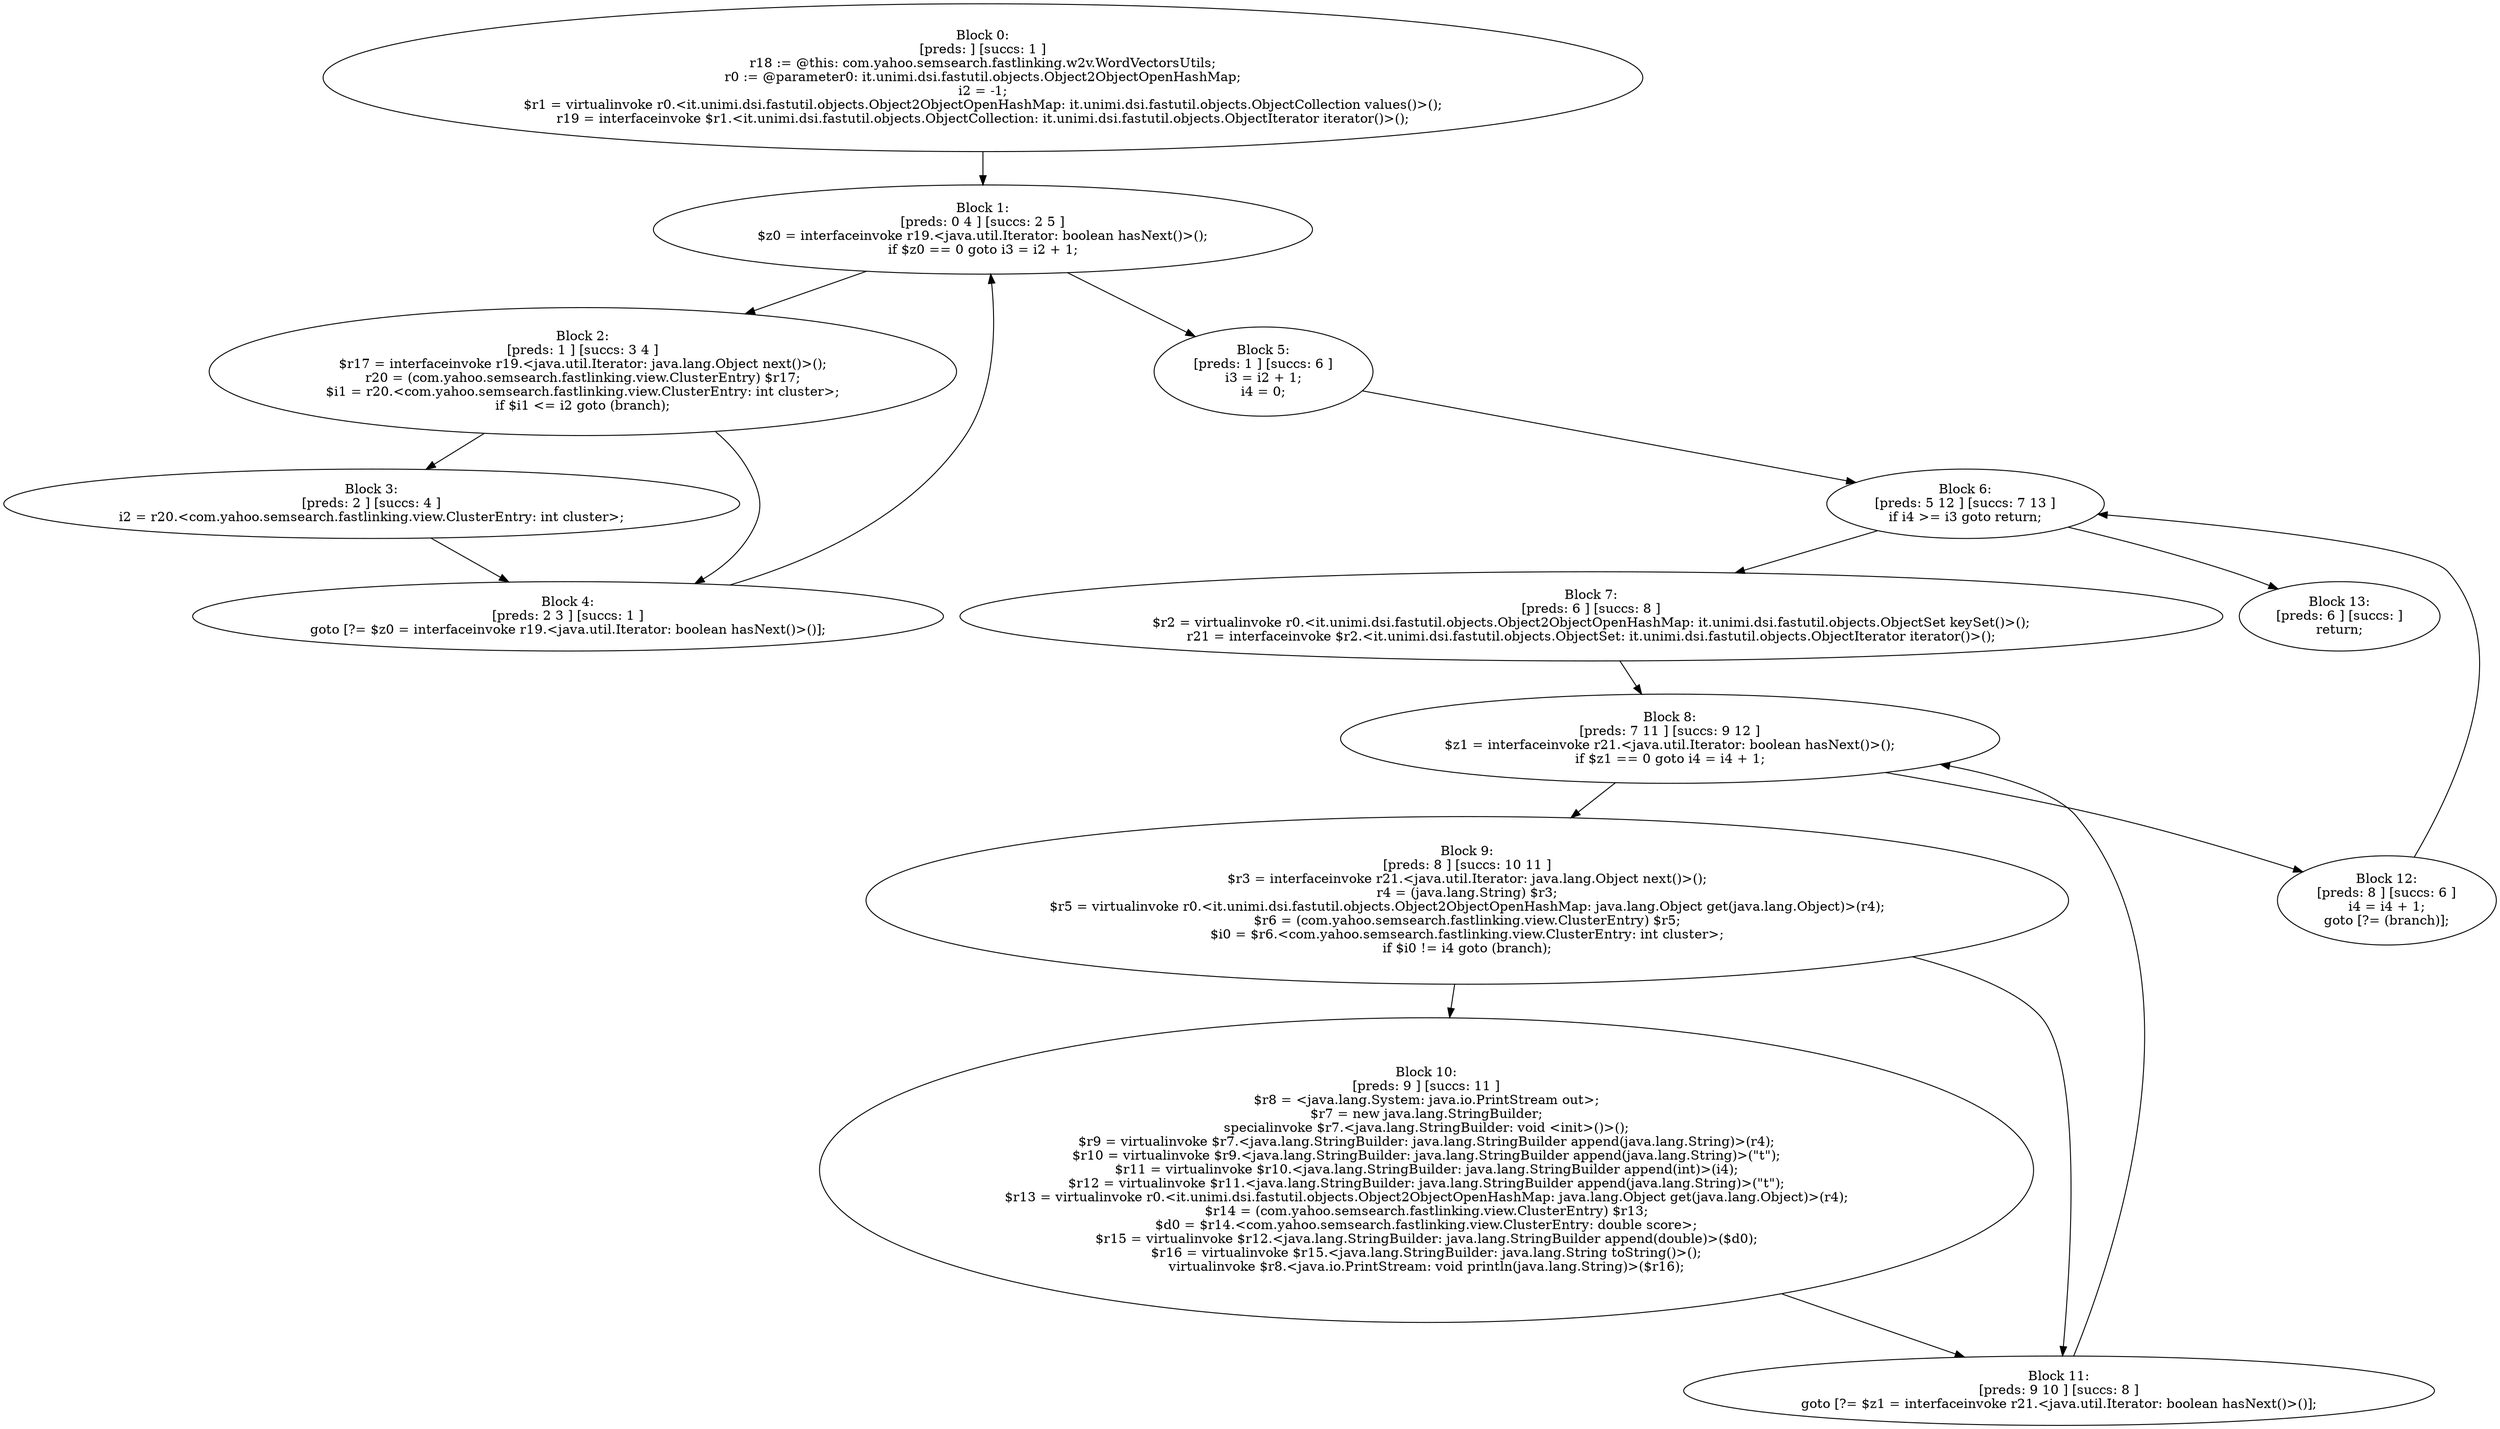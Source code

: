 digraph "unitGraph" {
    "Block 0:
[preds: ] [succs: 1 ]
r18 := @this: com.yahoo.semsearch.fastlinking.w2v.WordVectorsUtils;
r0 := @parameter0: it.unimi.dsi.fastutil.objects.Object2ObjectOpenHashMap;
i2 = -1;
$r1 = virtualinvoke r0.<it.unimi.dsi.fastutil.objects.Object2ObjectOpenHashMap: it.unimi.dsi.fastutil.objects.ObjectCollection values()>();
r19 = interfaceinvoke $r1.<it.unimi.dsi.fastutil.objects.ObjectCollection: it.unimi.dsi.fastutil.objects.ObjectIterator iterator()>();
"
    "Block 1:
[preds: 0 4 ] [succs: 2 5 ]
$z0 = interfaceinvoke r19.<java.util.Iterator: boolean hasNext()>();
if $z0 == 0 goto i3 = i2 + 1;
"
    "Block 2:
[preds: 1 ] [succs: 3 4 ]
$r17 = interfaceinvoke r19.<java.util.Iterator: java.lang.Object next()>();
r20 = (com.yahoo.semsearch.fastlinking.view.ClusterEntry) $r17;
$i1 = r20.<com.yahoo.semsearch.fastlinking.view.ClusterEntry: int cluster>;
if $i1 <= i2 goto (branch);
"
    "Block 3:
[preds: 2 ] [succs: 4 ]
i2 = r20.<com.yahoo.semsearch.fastlinking.view.ClusterEntry: int cluster>;
"
    "Block 4:
[preds: 2 3 ] [succs: 1 ]
goto [?= $z0 = interfaceinvoke r19.<java.util.Iterator: boolean hasNext()>()];
"
    "Block 5:
[preds: 1 ] [succs: 6 ]
i3 = i2 + 1;
i4 = 0;
"
    "Block 6:
[preds: 5 12 ] [succs: 7 13 ]
if i4 >= i3 goto return;
"
    "Block 7:
[preds: 6 ] [succs: 8 ]
$r2 = virtualinvoke r0.<it.unimi.dsi.fastutil.objects.Object2ObjectOpenHashMap: it.unimi.dsi.fastutil.objects.ObjectSet keySet()>();
r21 = interfaceinvoke $r2.<it.unimi.dsi.fastutil.objects.ObjectSet: it.unimi.dsi.fastutil.objects.ObjectIterator iterator()>();
"
    "Block 8:
[preds: 7 11 ] [succs: 9 12 ]
$z1 = interfaceinvoke r21.<java.util.Iterator: boolean hasNext()>();
if $z1 == 0 goto i4 = i4 + 1;
"
    "Block 9:
[preds: 8 ] [succs: 10 11 ]
$r3 = interfaceinvoke r21.<java.util.Iterator: java.lang.Object next()>();
r4 = (java.lang.String) $r3;
$r5 = virtualinvoke r0.<it.unimi.dsi.fastutil.objects.Object2ObjectOpenHashMap: java.lang.Object get(java.lang.Object)>(r4);
$r6 = (com.yahoo.semsearch.fastlinking.view.ClusterEntry) $r5;
$i0 = $r6.<com.yahoo.semsearch.fastlinking.view.ClusterEntry: int cluster>;
if $i0 != i4 goto (branch);
"
    "Block 10:
[preds: 9 ] [succs: 11 ]
$r8 = <java.lang.System: java.io.PrintStream out>;
$r7 = new java.lang.StringBuilder;
specialinvoke $r7.<java.lang.StringBuilder: void <init>()>();
$r9 = virtualinvoke $r7.<java.lang.StringBuilder: java.lang.StringBuilder append(java.lang.String)>(r4);
$r10 = virtualinvoke $r9.<java.lang.StringBuilder: java.lang.StringBuilder append(java.lang.String)>(\"\t\");
$r11 = virtualinvoke $r10.<java.lang.StringBuilder: java.lang.StringBuilder append(int)>(i4);
$r12 = virtualinvoke $r11.<java.lang.StringBuilder: java.lang.StringBuilder append(java.lang.String)>(\"\t\");
$r13 = virtualinvoke r0.<it.unimi.dsi.fastutil.objects.Object2ObjectOpenHashMap: java.lang.Object get(java.lang.Object)>(r4);
$r14 = (com.yahoo.semsearch.fastlinking.view.ClusterEntry) $r13;
$d0 = $r14.<com.yahoo.semsearch.fastlinking.view.ClusterEntry: double score>;
$r15 = virtualinvoke $r12.<java.lang.StringBuilder: java.lang.StringBuilder append(double)>($d0);
$r16 = virtualinvoke $r15.<java.lang.StringBuilder: java.lang.String toString()>();
virtualinvoke $r8.<java.io.PrintStream: void println(java.lang.String)>($r16);
"
    "Block 11:
[preds: 9 10 ] [succs: 8 ]
goto [?= $z1 = interfaceinvoke r21.<java.util.Iterator: boolean hasNext()>()];
"
    "Block 12:
[preds: 8 ] [succs: 6 ]
i4 = i4 + 1;
goto [?= (branch)];
"
    "Block 13:
[preds: 6 ] [succs: ]
return;
"
    "Block 0:
[preds: ] [succs: 1 ]
r18 := @this: com.yahoo.semsearch.fastlinking.w2v.WordVectorsUtils;
r0 := @parameter0: it.unimi.dsi.fastutil.objects.Object2ObjectOpenHashMap;
i2 = -1;
$r1 = virtualinvoke r0.<it.unimi.dsi.fastutil.objects.Object2ObjectOpenHashMap: it.unimi.dsi.fastutil.objects.ObjectCollection values()>();
r19 = interfaceinvoke $r1.<it.unimi.dsi.fastutil.objects.ObjectCollection: it.unimi.dsi.fastutil.objects.ObjectIterator iterator()>();
"->"Block 1:
[preds: 0 4 ] [succs: 2 5 ]
$z0 = interfaceinvoke r19.<java.util.Iterator: boolean hasNext()>();
if $z0 == 0 goto i3 = i2 + 1;
";
    "Block 1:
[preds: 0 4 ] [succs: 2 5 ]
$z0 = interfaceinvoke r19.<java.util.Iterator: boolean hasNext()>();
if $z0 == 0 goto i3 = i2 + 1;
"->"Block 2:
[preds: 1 ] [succs: 3 4 ]
$r17 = interfaceinvoke r19.<java.util.Iterator: java.lang.Object next()>();
r20 = (com.yahoo.semsearch.fastlinking.view.ClusterEntry) $r17;
$i1 = r20.<com.yahoo.semsearch.fastlinking.view.ClusterEntry: int cluster>;
if $i1 <= i2 goto (branch);
";
    "Block 1:
[preds: 0 4 ] [succs: 2 5 ]
$z0 = interfaceinvoke r19.<java.util.Iterator: boolean hasNext()>();
if $z0 == 0 goto i3 = i2 + 1;
"->"Block 5:
[preds: 1 ] [succs: 6 ]
i3 = i2 + 1;
i4 = 0;
";
    "Block 2:
[preds: 1 ] [succs: 3 4 ]
$r17 = interfaceinvoke r19.<java.util.Iterator: java.lang.Object next()>();
r20 = (com.yahoo.semsearch.fastlinking.view.ClusterEntry) $r17;
$i1 = r20.<com.yahoo.semsearch.fastlinking.view.ClusterEntry: int cluster>;
if $i1 <= i2 goto (branch);
"->"Block 3:
[preds: 2 ] [succs: 4 ]
i2 = r20.<com.yahoo.semsearch.fastlinking.view.ClusterEntry: int cluster>;
";
    "Block 2:
[preds: 1 ] [succs: 3 4 ]
$r17 = interfaceinvoke r19.<java.util.Iterator: java.lang.Object next()>();
r20 = (com.yahoo.semsearch.fastlinking.view.ClusterEntry) $r17;
$i1 = r20.<com.yahoo.semsearch.fastlinking.view.ClusterEntry: int cluster>;
if $i1 <= i2 goto (branch);
"->"Block 4:
[preds: 2 3 ] [succs: 1 ]
goto [?= $z0 = interfaceinvoke r19.<java.util.Iterator: boolean hasNext()>()];
";
    "Block 3:
[preds: 2 ] [succs: 4 ]
i2 = r20.<com.yahoo.semsearch.fastlinking.view.ClusterEntry: int cluster>;
"->"Block 4:
[preds: 2 3 ] [succs: 1 ]
goto [?= $z0 = interfaceinvoke r19.<java.util.Iterator: boolean hasNext()>()];
";
    "Block 4:
[preds: 2 3 ] [succs: 1 ]
goto [?= $z0 = interfaceinvoke r19.<java.util.Iterator: boolean hasNext()>()];
"->"Block 1:
[preds: 0 4 ] [succs: 2 5 ]
$z0 = interfaceinvoke r19.<java.util.Iterator: boolean hasNext()>();
if $z0 == 0 goto i3 = i2 + 1;
";
    "Block 5:
[preds: 1 ] [succs: 6 ]
i3 = i2 + 1;
i4 = 0;
"->"Block 6:
[preds: 5 12 ] [succs: 7 13 ]
if i4 >= i3 goto return;
";
    "Block 6:
[preds: 5 12 ] [succs: 7 13 ]
if i4 >= i3 goto return;
"->"Block 7:
[preds: 6 ] [succs: 8 ]
$r2 = virtualinvoke r0.<it.unimi.dsi.fastutil.objects.Object2ObjectOpenHashMap: it.unimi.dsi.fastutil.objects.ObjectSet keySet()>();
r21 = interfaceinvoke $r2.<it.unimi.dsi.fastutil.objects.ObjectSet: it.unimi.dsi.fastutil.objects.ObjectIterator iterator()>();
";
    "Block 6:
[preds: 5 12 ] [succs: 7 13 ]
if i4 >= i3 goto return;
"->"Block 13:
[preds: 6 ] [succs: ]
return;
";
    "Block 7:
[preds: 6 ] [succs: 8 ]
$r2 = virtualinvoke r0.<it.unimi.dsi.fastutil.objects.Object2ObjectOpenHashMap: it.unimi.dsi.fastutil.objects.ObjectSet keySet()>();
r21 = interfaceinvoke $r2.<it.unimi.dsi.fastutil.objects.ObjectSet: it.unimi.dsi.fastutil.objects.ObjectIterator iterator()>();
"->"Block 8:
[preds: 7 11 ] [succs: 9 12 ]
$z1 = interfaceinvoke r21.<java.util.Iterator: boolean hasNext()>();
if $z1 == 0 goto i4 = i4 + 1;
";
    "Block 8:
[preds: 7 11 ] [succs: 9 12 ]
$z1 = interfaceinvoke r21.<java.util.Iterator: boolean hasNext()>();
if $z1 == 0 goto i4 = i4 + 1;
"->"Block 9:
[preds: 8 ] [succs: 10 11 ]
$r3 = interfaceinvoke r21.<java.util.Iterator: java.lang.Object next()>();
r4 = (java.lang.String) $r3;
$r5 = virtualinvoke r0.<it.unimi.dsi.fastutil.objects.Object2ObjectOpenHashMap: java.lang.Object get(java.lang.Object)>(r4);
$r6 = (com.yahoo.semsearch.fastlinking.view.ClusterEntry) $r5;
$i0 = $r6.<com.yahoo.semsearch.fastlinking.view.ClusterEntry: int cluster>;
if $i0 != i4 goto (branch);
";
    "Block 8:
[preds: 7 11 ] [succs: 9 12 ]
$z1 = interfaceinvoke r21.<java.util.Iterator: boolean hasNext()>();
if $z1 == 0 goto i4 = i4 + 1;
"->"Block 12:
[preds: 8 ] [succs: 6 ]
i4 = i4 + 1;
goto [?= (branch)];
";
    "Block 9:
[preds: 8 ] [succs: 10 11 ]
$r3 = interfaceinvoke r21.<java.util.Iterator: java.lang.Object next()>();
r4 = (java.lang.String) $r3;
$r5 = virtualinvoke r0.<it.unimi.dsi.fastutil.objects.Object2ObjectOpenHashMap: java.lang.Object get(java.lang.Object)>(r4);
$r6 = (com.yahoo.semsearch.fastlinking.view.ClusterEntry) $r5;
$i0 = $r6.<com.yahoo.semsearch.fastlinking.view.ClusterEntry: int cluster>;
if $i0 != i4 goto (branch);
"->"Block 10:
[preds: 9 ] [succs: 11 ]
$r8 = <java.lang.System: java.io.PrintStream out>;
$r7 = new java.lang.StringBuilder;
specialinvoke $r7.<java.lang.StringBuilder: void <init>()>();
$r9 = virtualinvoke $r7.<java.lang.StringBuilder: java.lang.StringBuilder append(java.lang.String)>(r4);
$r10 = virtualinvoke $r9.<java.lang.StringBuilder: java.lang.StringBuilder append(java.lang.String)>(\"\t\");
$r11 = virtualinvoke $r10.<java.lang.StringBuilder: java.lang.StringBuilder append(int)>(i4);
$r12 = virtualinvoke $r11.<java.lang.StringBuilder: java.lang.StringBuilder append(java.lang.String)>(\"\t\");
$r13 = virtualinvoke r0.<it.unimi.dsi.fastutil.objects.Object2ObjectOpenHashMap: java.lang.Object get(java.lang.Object)>(r4);
$r14 = (com.yahoo.semsearch.fastlinking.view.ClusterEntry) $r13;
$d0 = $r14.<com.yahoo.semsearch.fastlinking.view.ClusterEntry: double score>;
$r15 = virtualinvoke $r12.<java.lang.StringBuilder: java.lang.StringBuilder append(double)>($d0);
$r16 = virtualinvoke $r15.<java.lang.StringBuilder: java.lang.String toString()>();
virtualinvoke $r8.<java.io.PrintStream: void println(java.lang.String)>($r16);
";
    "Block 9:
[preds: 8 ] [succs: 10 11 ]
$r3 = interfaceinvoke r21.<java.util.Iterator: java.lang.Object next()>();
r4 = (java.lang.String) $r3;
$r5 = virtualinvoke r0.<it.unimi.dsi.fastutil.objects.Object2ObjectOpenHashMap: java.lang.Object get(java.lang.Object)>(r4);
$r6 = (com.yahoo.semsearch.fastlinking.view.ClusterEntry) $r5;
$i0 = $r6.<com.yahoo.semsearch.fastlinking.view.ClusterEntry: int cluster>;
if $i0 != i4 goto (branch);
"->"Block 11:
[preds: 9 10 ] [succs: 8 ]
goto [?= $z1 = interfaceinvoke r21.<java.util.Iterator: boolean hasNext()>()];
";
    "Block 10:
[preds: 9 ] [succs: 11 ]
$r8 = <java.lang.System: java.io.PrintStream out>;
$r7 = new java.lang.StringBuilder;
specialinvoke $r7.<java.lang.StringBuilder: void <init>()>();
$r9 = virtualinvoke $r7.<java.lang.StringBuilder: java.lang.StringBuilder append(java.lang.String)>(r4);
$r10 = virtualinvoke $r9.<java.lang.StringBuilder: java.lang.StringBuilder append(java.lang.String)>(\"\t\");
$r11 = virtualinvoke $r10.<java.lang.StringBuilder: java.lang.StringBuilder append(int)>(i4);
$r12 = virtualinvoke $r11.<java.lang.StringBuilder: java.lang.StringBuilder append(java.lang.String)>(\"\t\");
$r13 = virtualinvoke r0.<it.unimi.dsi.fastutil.objects.Object2ObjectOpenHashMap: java.lang.Object get(java.lang.Object)>(r4);
$r14 = (com.yahoo.semsearch.fastlinking.view.ClusterEntry) $r13;
$d0 = $r14.<com.yahoo.semsearch.fastlinking.view.ClusterEntry: double score>;
$r15 = virtualinvoke $r12.<java.lang.StringBuilder: java.lang.StringBuilder append(double)>($d0);
$r16 = virtualinvoke $r15.<java.lang.StringBuilder: java.lang.String toString()>();
virtualinvoke $r8.<java.io.PrintStream: void println(java.lang.String)>($r16);
"->"Block 11:
[preds: 9 10 ] [succs: 8 ]
goto [?= $z1 = interfaceinvoke r21.<java.util.Iterator: boolean hasNext()>()];
";
    "Block 11:
[preds: 9 10 ] [succs: 8 ]
goto [?= $z1 = interfaceinvoke r21.<java.util.Iterator: boolean hasNext()>()];
"->"Block 8:
[preds: 7 11 ] [succs: 9 12 ]
$z1 = interfaceinvoke r21.<java.util.Iterator: boolean hasNext()>();
if $z1 == 0 goto i4 = i4 + 1;
";
    "Block 12:
[preds: 8 ] [succs: 6 ]
i4 = i4 + 1;
goto [?= (branch)];
"->"Block 6:
[preds: 5 12 ] [succs: 7 13 ]
if i4 >= i3 goto return;
";
}
